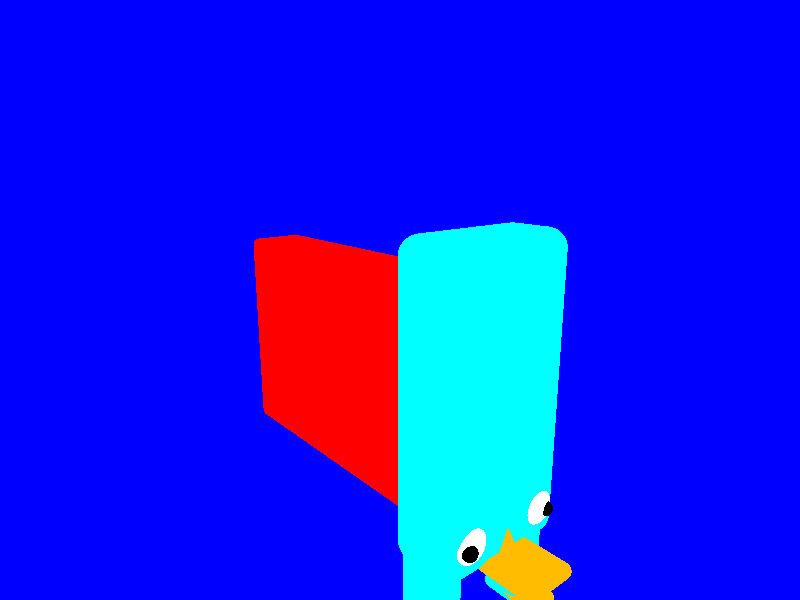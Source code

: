 #include "colors.inc"
#include "shapes.inc" 
    
#declare w = 1; //width
#declare h = 4; //height 
#declare d = -2; //depth
#declare proportion = 1;  

#declare c = <0,1.1,0>;
        
camera{


    location <-4,6,4>
    look_at <2,4,-1>

}  

light_source { 
        <0,10,0>
        color White 
}
light_source { 
        <0,-10,0>
        color White 
} 

background{Blue}

//Body

object{ // Round_Box(A, B, WireRadius, UseMerge)
        Round_Box(c,c+<w,h,d>, 0.25   , 0)  
         
        texture{ pigment{ color Cyan}
               //normal { radial sine_wave frequency 30 scale 0.25 }
                 finish { phong 1 }
                }
        scale<1,1,1>*proportion  rotate<0, 0,0> translate<0,0,0>
      } // ---------------------------------------------------------

//Arm1
object{ // Round_Box(A, B, WireRadius, UseMerge)
        Round_Box(c+<0.5,0.5,0.001>, c+<0.8,-1,-0.5>, 0.1   , 0)  
         
        texture{ pigment{ color Cyan}
               //normal { radial sine_wave frequency 30 scale 0.25 }
                 finish { phong 1 }
                }
        scale<1,1,1>*proportion  rotate<0, 0,0> translate<0,0,0>
      } // ---------------------------------------------------------
      
//Hand1      
 object{ // Round_Box(A, B, WireRadius, UseMerge)
        Round_Box(c+<0.8,-1,0.001>, c+<0.2,-1,-0.5>, 0.1   , 0)  
         
        texture{ pigment{ color Cyan}
               //normal { radial sine_wave frequency 30 scale 0.25 }
                 finish { phong 1 }
                }
        scale<1,1,1>*proportion  rotate<0, 0,0> translate<0,0,0>
      } // ---------------------------------------------------------
//Arm2

object{ // Round_Box(A, B, WireRadius, UseMerge)
        Round_Box(c+<0.5,-1,d-0.001>,c+<0.8,0.5,d+0.5>, 0.1   , 0)  
         
        texture{ pigment{ color Cyan}
               //normal { radial sine_wave frequency 30 scale 0.25 }
                 finish { phong 1 }
                }
        scale<1,1,1>*proportion  rotate<0, 0,0> translate<0,0,0>
      } // ---------------------------------------------------------
//Hand2      
 object{ // Round_Box(A, B, WireRadius, UseMerge)
        Round_Box(c+<0.8,-1,d-0.001>, c+<0.2,-1,d+0.5>, 0.1   , 0)  
         
        texture{ pigment{ color Cyan}
               //normal { radial sine_wave frequency 30 scale 0.25 }
                 finish { phong 1 }
                }
        scale<1,1,1>*proportion  rotate<0, 0,0> translate<0,0,0>
      } // ---------------------------------------------------------      

//Leg1
 
object{ // Round_Box(A, B, WireRadius, UseMerge)
        Round_Box(  c+<w-0.5,0.5,d-0.001>,c+<w-0.8,-1,d+0.5>, 0.1   , 0)  
         
        texture{ pigment{ color Cyan}
               //normal { radial sine_wave frequency 30 scale 0.25 }
                 finish { phong 1 }
                }
        scale<1,1,1>*proportion  rotate<0, 0,0> translate<0,0,0>
      } // ---------------------------------------------------------
//Foot1      
 object{ // Round_Box(A, B, WireRadius, UseMerge)
        Round_Box(c+<w-0.5,-1,d-0.001>,c+<w-1.1,-1,d+0.5>, 0.1   , 0)  
         
        texture{ pigment{ color Orange}
               //normal { radial sine_wave frequency 30 scale 0.25 }
                 finish { phong 1 }
                }
        scale<1,1,1>*proportion  rotate<0, 0,0> translate<0,0,0>
      } // ---------------------------------------------------------      
      
//Leg2
object{ // Round_Box(A, B, WireRadius, UseMerge)
        Round_Box( c+<w-0.5,0.5,+0.001>,c+<w-0.8,-1,d+1.5>, 0.1   , 0)  
         
        texture{ pigment{ color Cyan}
               //normal { radial sine_wave frequency 30 scale 0.25 }
                 finish { phong 1 }
                }
        scale<1,1,1>*proportion  rotate<0, 0,0> translate<0,0,0>
      } // ---------------------------------------------------------
      
//Foot2      
 object{ // Round_Box(A, B, WireRadius, UseMerge)
        Round_Box(c+<w-0.5,-1,+0.001>,c+<w-1.1,-1,d+1.5>, 0.1   , 0)  
         
        texture{ pigment{ color Orange}
               //normal { radial sine_wave frequency 30 scale 0.25 }
                 finish { phong 1 }
                }
        scale<1,1,1>*proportion  rotate<0, 0,0> translate<0,0,0>
      } // ---------------------------------------------------------      
           
      

//Left eye

sphere { c, 0.3 

        texture { pigment{ color White}
                  finish { phong 1.0 reflection 0.00}
                } // end of texture

          scale<1,1,1>*proportion  rotate<0,0,0>  translate<0.2,0.5,-1.6>  
       }  // end of sphere -----------------------------------
       //Iris1
            sphere { c, 0.1 
            
                    texture { pigment{ color Black}
                              finish { phong 1.0 reflection 0.00}
                            } // end of texture
            
                      scale<1,1,1>*proportion  rotate<0,0,0>  translate<-0.05,0.5,-1.65>  
                   }  // end of sphere -----------------------------------  
                   
                   
                   
                   
                   
//Rigth eye       
sphere { c, 0.3 

        texture { pigment{ color White}
                  finish { phong 1.0 reflection 0.00}
                } // end of texture

          scale<1,1,1>*proportion  rotate<0,0,0>  translate<0.2,0.5,-0.4>  
       }  // end of sphere ----------------------------------- 

                   
        //Iris2       
        sphere { c, 0.1 
        
                texture { pigment{ color  Black}
                          finish { phong 1.0 reflection 0.00}
                        } // end of texture
        
                 scale<1,1,1>*proportion  rotate<0,0,0>  translate<-0.05,0.5,-0.3>  
               }  // end of sphere ----------------------------------- 
       
       
// Pico

object{ // Round_Box(A, B, WireRadius, UseMerge)
        Round_Box(c+<0.2,0,-0.6>,c+<-0.7,0.2,-1.4>, 0.1   , 0)  
         
        texture{ pigment{ color Orange}
               //normal { radial sine_wave frequency 30 scale 0.25 }
                 finish { phong 1 }
                }
        scale<1,1,1>*proportion  rotate<0, 0,0> translate<0,0,0>
      } // ---------------------------------------------------------

//Nose            
triangle { 
                c+<-0.01, 0, -0.75>, c+<-0.01, 0, -1.25>, c+<-0.01, 0.5, -1>
                texture { pigment{ color Orange } 
                finish { phong 1.0 }
              }
              scale<1,1,1>*proportion
               }
               
               
//Cola 

object{ // Round_Box(A, B, WireRadius, UseMerge)
        Round_Box( c+<w,h-0.6,-0.5>,c+<5.3,0.2,-1.4>, 0.1   , 0)  
         
        texture{ pigment{ color Red}
               //normal { radial sine_wave frequency 30 scale 0.25 }
                 finish { phong 1 }
                }
        scale<1,1,1>*proportion  rotate<0, 0,0> translate<0,0,0>
      } // ---------------------------------------------------------